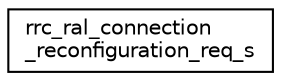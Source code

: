 digraph "Graphical Class Hierarchy"
{
 // LATEX_PDF_SIZE
  edge [fontname="Helvetica",fontsize="10",labelfontname="Helvetica",labelfontsize="10"];
  node [fontname="Helvetica",fontsize="10",shape=record];
  rankdir="LR";
  Node0 [label="rrc_ral_connection\l_reconfiguration_req_s",height=0.2,width=0.4,color="black", fillcolor="white", style="filled",URL="$structrrc__ral__connection__reconfiguration__req__s.html",tooltip=" "];
}
